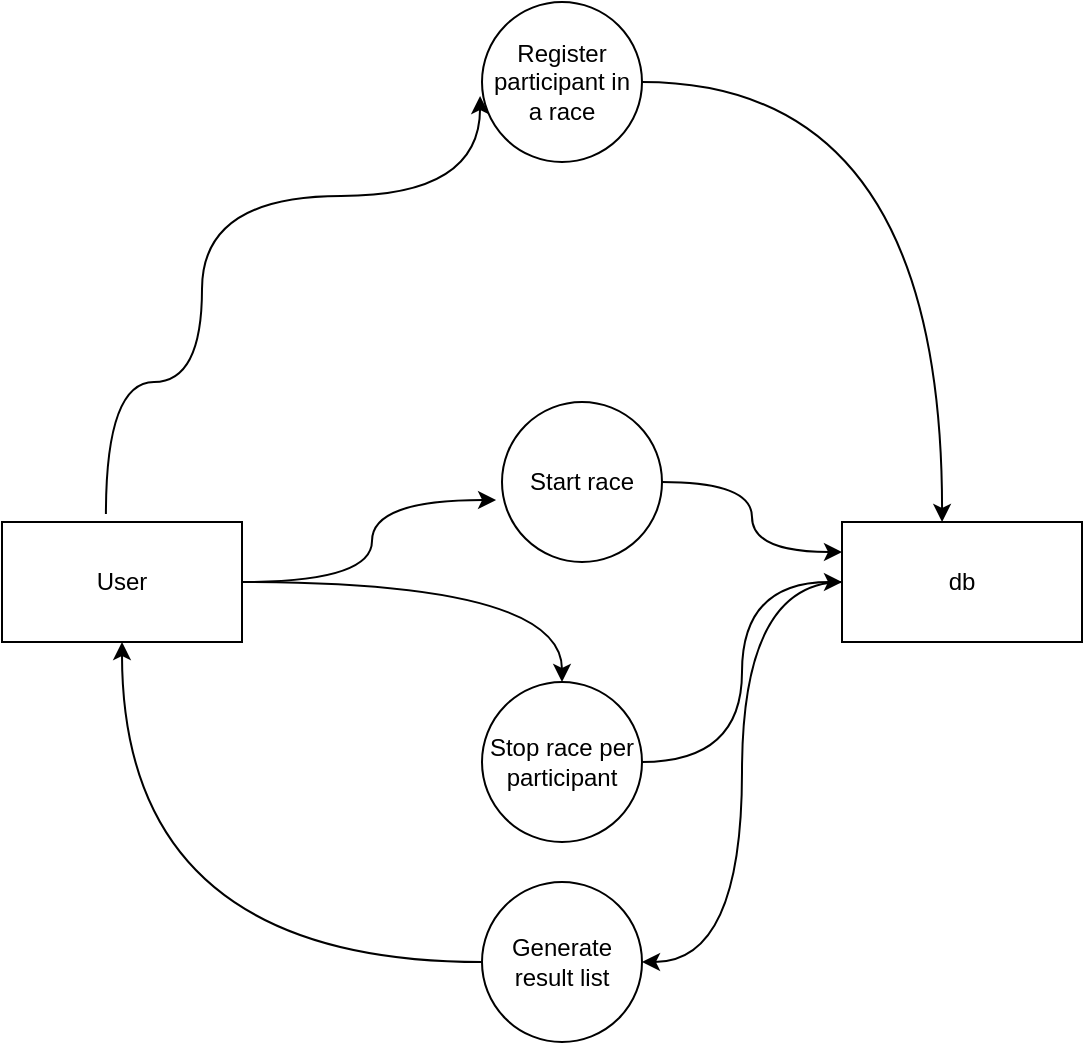 <mxfile version="20.7.4" type="device" pages="2"><diagram id="Sud4RZ3eHAbVNAOL0dAU" name="Basic flow"><mxGraphModel dx="1026" dy="772" grid="1" gridSize="10" guides="1" tooltips="1" connect="1" arrows="1" fold="1" page="1" pageScale="1" pageWidth="827" pageHeight="1169" math="0" shadow="0"><root><mxCell id="0"/><mxCell id="1" parent="0"/><mxCell id="JAjXqCTZECStQod6SZT_-10" style="edgeStyle=orthogonalEdgeStyle;rounded=0;orthogonalLoop=1;jettySize=auto;html=1;exitX=0.433;exitY=-0.067;exitDx=0;exitDy=0;exitPerimeter=0;elbow=vertical;curved=1;entryX=-0.012;entryY=0.588;entryDx=0;entryDy=0;entryPerimeter=0;" parent="1" source="JAjXqCTZECStQod6SZT_-4" target="JAjXqCTZECStQod6SZT_-6" edge="1"><mxGeometry relative="1" as="geometry"><Array as="points"><mxPoint x="112" y="320"/><mxPoint x="160" y="320"/><mxPoint x="160" y="227"/></Array></mxGeometry></mxCell><mxCell id="JAjXqCTZECStQod6SZT_-11" style="edgeStyle=orthogonalEdgeStyle;curved=1;rounded=0;orthogonalLoop=1;jettySize=auto;html=1;entryX=-0.037;entryY=0.613;entryDx=0;entryDy=0;entryPerimeter=0;elbow=vertical;" parent="1" source="JAjXqCTZECStQod6SZT_-4" target="JAjXqCTZECStQod6SZT_-7" edge="1"><mxGeometry relative="1" as="geometry"/></mxCell><mxCell id="JAjXqCTZECStQod6SZT_-12" style="edgeStyle=orthogonalEdgeStyle;curved=1;rounded=0;orthogonalLoop=1;jettySize=auto;html=1;elbow=vertical;" parent="1" source="JAjXqCTZECStQod6SZT_-4" target="JAjXqCTZECStQod6SZT_-8" edge="1"><mxGeometry relative="1" as="geometry"/></mxCell><mxCell id="JAjXqCTZECStQod6SZT_-4" value="User" style="rounded=0;whiteSpace=wrap;html=1;" parent="1" vertex="1"><mxGeometry x="60" y="390" width="120" height="60" as="geometry"/></mxCell><mxCell id="JAjXqCTZECStQod6SZT_-17" style="edgeStyle=orthogonalEdgeStyle;curved=1;rounded=0;orthogonalLoop=1;jettySize=auto;html=1;entryX=1;entryY=0.5;entryDx=0;entryDy=0;elbow=vertical;" parent="1" source="JAjXqCTZECStQod6SZT_-5" target="JAjXqCTZECStQod6SZT_-9" edge="1"><mxGeometry relative="1" as="geometry"/></mxCell><mxCell id="JAjXqCTZECStQod6SZT_-5" value="db" style="rounded=0;whiteSpace=wrap;html=1;" parent="1" vertex="1"><mxGeometry x="480" y="390" width="120" height="60" as="geometry"/></mxCell><mxCell id="JAjXqCTZECStQod6SZT_-14" style="edgeStyle=orthogonalEdgeStyle;curved=1;rounded=0;orthogonalLoop=1;jettySize=auto;html=1;entryX=0.417;entryY=0;entryDx=0;entryDy=0;entryPerimeter=0;elbow=vertical;" parent="1" source="JAjXqCTZECStQod6SZT_-6" target="JAjXqCTZECStQod6SZT_-5" edge="1"><mxGeometry relative="1" as="geometry"/></mxCell><mxCell id="JAjXqCTZECStQod6SZT_-6" value="Register participant in a race" style="ellipse;whiteSpace=wrap;html=1;aspect=fixed;" parent="1" vertex="1"><mxGeometry x="300" y="130" width="80" height="80" as="geometry"/></mxCell><mxCell id="JAjXqCTZECStQod6SZT_-15" style="edgeStyle=orthogonalEdgeStyle;curved=1;rounded=0;orthogonalLoop=1;jettySize=auto;html=1;entryX=0;entryY=0.25;entryDx=0;entryDy=0;elbow=vertical;" parent="1" source="JAjXqCTZECStQod6SZT_-7" target="JAjXqCTZECStQod6SZT_-5" edge="1"><mxGeometry relative="1" as="geometry"/></mxCell><mxCell id="JAjXqCTZECStQod6SZT_-7" value="Start race" style="ellipse;whiteSpace=wrap;html=1;aspect=fixed;" parent="1" vertex="1"><mxGeometry x="310" y="330" width="80" height="80" as="geometry"/></mxCell><mxCell id="JAjXqCTZECStQod6SZT_-16" style="edgeStyle=orthogonalEdgeStyle;curved=1;rounded=0;orthogonalLoop=1;jettySize=auto;html=1;entryX=0;entryY=0.5;entryDx=0;entryDy=0;elbow=vertical;" parent="1" source="JAjXqCTZECStQod6SZT_-8" target="JAjXqCTZECStQod6SZT_-5" edge="1"><mxGeometry relative="1" as="geometry"/></mxCell><mxCell id="JAjXqCTZECStQod6SZT_-8" value="Stop race per participant" style="ellipse;whiteSpace=wrap;html=1;aspect=fixed;" parent="1" vertex="1"><mxGeometry x="300" y="470" width="80" height="80" as="geometry"/></mxCell><mxCell id="JAjXqCTZECStQod6SZT_-18" style="edgeStyle=orthogonalEdgeStyle;curved=1;rounded=0;orthogonalLoop=1;jettySize=auto;html=1;entryX=0.5;entryY=1;entryDx=0;entryDy=0;elbow=vertical;" parent="1" source="JAjXqCTZECStQod6SZT_-9" target="JAjXqCTZECStQod6SZT_-4" edge="1"><mxGeometry relative="1" as="geometry"/></mxCell><mxCell id="JAjXqCTZECStQod6SZT_-9" value="Generate result list" style="ellipse;whiteSpace=wrap;html=1;aspect=fixed;" parent="1" vertex="1"><mxGeometry x="300" y="570" width="80" height="80" as="geometry"/></mxCell></root></mxGraphModel></diagram><diagram id="LRii8uT_QnO20OqtdoN6" name="Models"><mxGraphModel dx="1026" dy="772" grid="1" gridSize="10" guides="1" tooltips="1" connect="1" arrows="1" fold="1" page="1" pageScale="1" pageWidth="827" pageHeight="1169" math="0" shadow="0"><root><mxCell id="0"/><mxCell id="1" parent="0"/><mxCell id="AxMo1biEpML5FedPdXiJ-6" style="edgeStyle=orthogonalEdgeStyle;curved=1;rounded=0;orthogonalLoop=1;jettySize=auto;html=1;entryX=0;entryY=0.5;entryDx=0;entryDy=0;elbow=vertical;endArrow=ERzeroToOne;endFill=0;startArrow=ERzeroToMany;startFill=0;" parent="1" source="AxMo1biEpML5FedPdXiJ-1" target="AxMo1biEpML5FedPdXiJ-3" edge="1"><mxGeometry relative="1" as="geometry"/></mxCell><mxCell id="AxMo1biEpML5FedPdXiJ-1" value="Participant" style="swimlane;childLayout=stackLayout;horizontal=1;startSize=30;horizontalStack=0;rounded=1;fontSize=14;fontStyle=0;strokeWidth=2;resizeParent=0;resizeLast=1;shadow=0;dashed=0;align=center;" parent="1" vertex="1"><mxGeometry x="130" y="120" width="160" height="120" as="geometry"/></mxCell><mxCell id="AxMo1biEpML5FedPdXiJ-3" value="Race" style="swimlane;childLayout=stackLayout;horizontal=1;startSize=30;horizontalStack=0;rounded=1;fontSize=14;fontStyle=0;strokeWidth=2;resizeParent=0;resizeLast=1;shadow=0;dashed=0;align=center;" parent="1" vertex="1"><mxGeometry x="450" y="120" width="160" height="120" as="geometry"/></mxCell><mxCell id="BT3SdDPJG-zby6w1BbxA-1" style="edgeStyle=orthogonalEdgeStyle;rounded=0;orthogonalLoop=1;jettySize=auto;html=1;entryX=0.5;entryY=1;entryDx=0;entryDy=0;startArrow=ERmandOne;startFill=0;endArrow=ERzeroToMany;endFill=0;" edge="1" parent="1" source="LQsi9gj9AV88rNRIJ9fl-1" target="AxMo1biEpML5FedPdXiJ-1"><mxGeometry relative="1" as="geometry"/></mxCell><mxCell id="LQsi9gj9AV88rNRIJ9fl-1" value="AppUser (role = member)" style="swimlane;childLayout=stackLayout;horizontal=1;startSize=30;horizontalStack=0;rounded=1;fontSize=14;fontStyle=0;strokeWidth=2;resizeParent=0;resizeLast=1;shadow=0;dashed=0;align=center;" vertex="1" parent="1"><mxGeometry x="130" y="340" width="160" height="120" as="geometry"/></mxCell></root></mxGraphModel></diagram></mxfile>